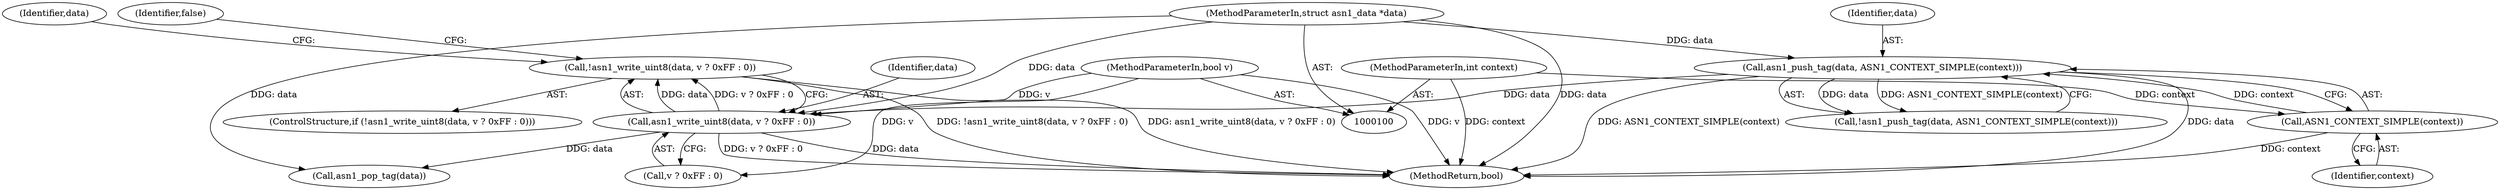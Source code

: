 digraph "0_samba_9d989c9dd7a5b92d0c5d65287935471b83b6e884_2@API" {
"1000114" [label="(Call,!asn1_write_uint8(data, v ? 0xFF : 0))"];
"1000115" [label="(Call,asn1_write_uint8(data, v ? 0xFF : 0))"];
"1000107" [label="(Call,asn1_push_tag(data, ASN1_CONTEXT_SIMPLE(context)))"];
"1000101" [label="(MethodParameterIn,struct asn1_data *data)"];
"1000109" [label="(Call,ASN1_CONTEXT_SIMPLE(context))"];
"1000103" [label="(MethodParameterIn,int context)"];
"1000102" [label="(MethodParameterIn,bool v)"];
"1000109" [label="(Call,ASN1_CONTEXT_SIMPLE(context))"];
"1000114" [label="(Call,!asn1_write_uint8(data, v ? 0xFF : 0))"];
"1000108" [label="(Identifier,data)"];
"1000113" [label="(ControlStructure,if (!asn1_write_uint8(data, v ? 0xFF : 0)))"];
"1000102" [label="(MethodParameterIn,bool v)"];
"1000106" [label="(Call,!asn1_push_tag(data, ASN1_CONTEXT_SIMPLE(context)))"];
"1000126" [label="(MethodReturn,bool)"];
"1000115" [label="(Call,asn1_write_uint8(data, v ? 0xFF : 0))"];
"1000110" [label="(Identifier,context)"];
"1000125" [label="(Identifier,data)"];
"1000107" [label="(Call,asn1_push_tag(data, ASN1_CONTEXT_SIMPLE(context)))"];
"1000103" [label="(MethodParameterIn,int context)"];
"1000124" [label="(Call,asn1_pop_tag(data))"];
"1000122" [label="(Identifier,false)"];
"1000116" [label="(Identifier,data)"];
"1000117" [label="(Call,v ? 0xFF : 0)"];
"1000101" [label="(MethodParameterIn,struct asn1_data *data)"];
"1000114" -> "1000113"  [label="AST: "];
"1000114" -> "1000115"  [label="CFG: "];
"1000115" -> "1000114"  [label="AST: "];
"1000122" -> "1000114"  [label="CFG: "];
"1000125" -> "1000114"  [label="CFG: "];
"1000114" -> "1000126"  [label="DDG: !asn1_write_uint8(data, v ? 0xFF : 0)"];
"1000114" -> "1000126"  [label="DDG: asn1_write_uint8(data, v ? 0xFF : 0)"];
"1000115" -> "1000114"  [label="DDG: data"];
"1000115" -> "1000114"  [label="DDG: v ? 0xFF : 0"];
"1000115" -> "1000117"  [label="CFG: "];
"1000116" -> "1000115"  [label="AST: "];
"1000117" -> "1000115"  [label="AST: "];
"1000115" -> "1000126"  [label="DDG: v ? 0xFF : 0"];
"1000115" -> "1000126"  [label="DDG: data"];
"1000107" -> "1000115"  [label="DDG: data"];
"1000101" -> "1000115"  [label="DDG: data"];
"1000102" -> "1000115"  [label="DDG: v"];
"1000115" -> "1000124"  [label="DDG: data"];
"1000107" -> "1000106"  [label="AST: "];
"1000107" -> "1000109"  [label="CFG: "];
"1000108" -> "1000107"  [label="AST: "];
"1000109" -> "1000107"  [label="AST: "];
"1000106" -> "1000107"  [label="CFG: "];
"1000107" -> "1000126"  [label="DDG: data"];
"1000107" -> "1000126"  [label="DDG: ASN1_CONTEXT_SIMPLE(context)"];
"1000107" -> "1000106"  [label="DDG: data"];
"1000107" -> "1000106"  [label="DDG: ASN1_CONTEXT_SIMPLE(context)"];
"1000101" -> "1000107"  [label="DDG: data"];
"1000109" -> "1000107"  [label="DDG: context"];
"1000101" -> "1000100"  [label="AST: "];
"1000101" -> "1000126"  [label="DDG: data"];
"1000101" -> "1000124"  [label="DDG: data"];
"1000109" -> "1000110"  [label="CFG: "];
"1000110" -> "1000109"  [label="AST: "];
"1000109" -> "1000126"  [label="DDG: context"];
"1000103" -> "1000109"  [label="DDG: context"];
"1000103" -> "1000100"  [label="AST: "];
"1000103" -> "1000126"  [label="DDG: context"];
"1000102" -> "1000100"  [label="AST: "];
"1000102" -> "1000126"  [label="DDG: v"];
"1000102" -> "1000117"  [label="DDG: v"];
}
